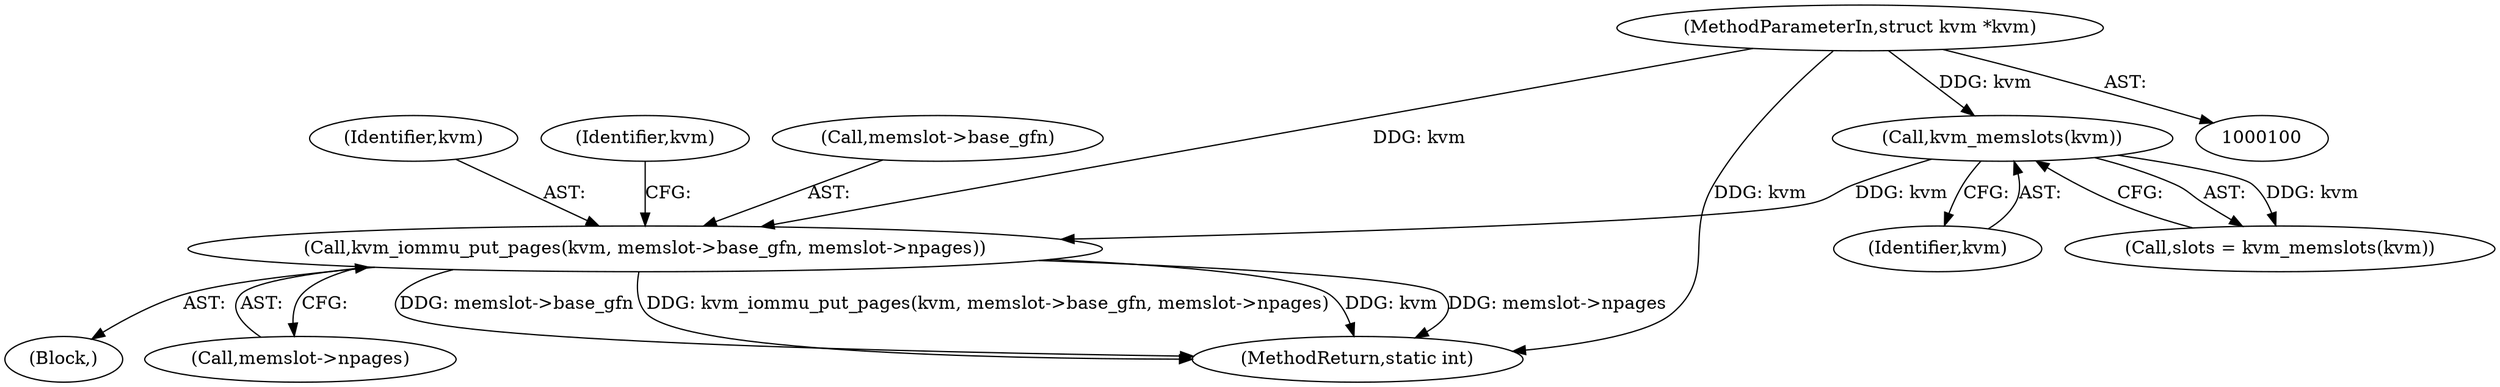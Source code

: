 digraph "1_linux_09ca8e1173bcb12e2a449698c9ae3b86a8a10195@pointer" {
"1000117" [label="(Call,kvm_iommu_put_pages(kvm, memslot->base_gfn, memslot->npages))"];
"1000115" [label="(Call,kvm_memslots(kvm))"];
"1000101" [label="(MethodParameterIn,struct kvm *kvm)"];
"1000118" [label="(Identifier,kvm)"];
"1000122" [label="(Call,memslot->npages)"];
"1000102" [label="(Block,)"];
"1000128" [label="(Identifier,kvm)"];
"1000101" [label="(MethodParameterIn,struct kvm *kvm)"];
"1000113" [label="(Call,slots = kvm_memslots(kvm))"];
"1000116" [label="(Identifier,kvm)"];
"1000115" [label="(Call,kvm_memslots(kvm))"];
"1000117" [label="(Call,kvm_iommu_put_pages(kvm, memslot->base_gfn, memslot->npages))"];
"1000119" [label="(Call,memslot->base_gfn)"];
"1000133" [label="(MethodReturn,static int)"];
"1000117" -> "1000102"  [label="AST: "];
"1000117" -> "1000122"  [label="CFG: "];
"1000118" -> "1000117"  [label="AST: "];
"1000119" -> "1000117"  [label="AST: "];
"1000122" -> "1000117"  [label="AST: "];
"1000128" -> "1000117"  [label="CFG: "];
"1000117" -> "1000133"  [label="DDG: kvm_iommu_put_pages(kvm, memslot->base_gfn, memslot->npages)"];
"1000117" -> "1000133"  [label="DDG: kvm"];
"1000117" -> "1000133"  [label="DDG: memslot->npages"];
"1000117" -> "1000133"  [label="DDG: memslot->base_gfn"];
"1000115" -> "1000117"  [label="DDG: kvm"];
"1000101" -> "1000117"  [label="DDG: kvm"];
"1000115" -> "1000113"  [label="AST: "];
"1000115" -> "1000116"  [label="CFG: "];
"1000116" -> "1000115"  [label="AST: "];
"1000113" -> "1000115"  [label="CFG: "];
"1000115" -> "1000113"  [label="DDG: kvm"];
"1000101" -> "1000115"  [label="DDG: kvm"];
"1000101" -> "1000100"  [label="AST: "];
"1000101" -> "1000133"  [label="DDG: kvm"];
}
